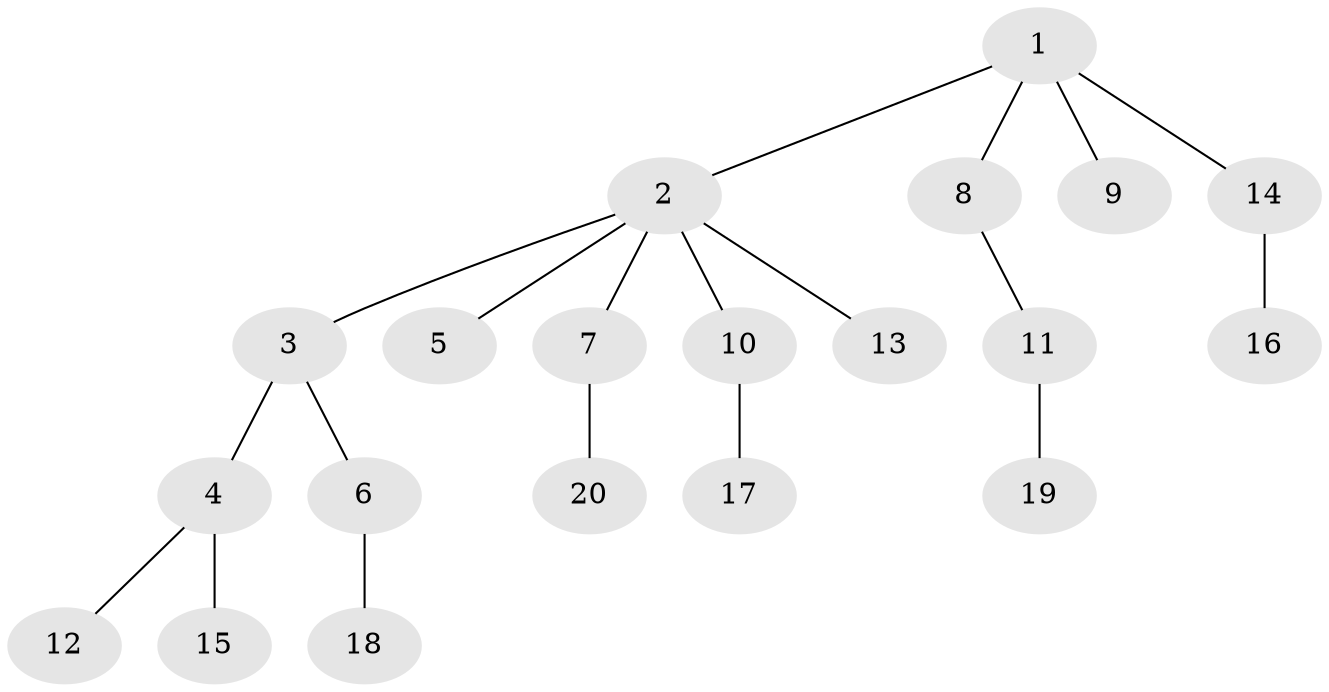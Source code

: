 // Generated by graph-tools (version 1.1) at 2025/46/02/15/25 05:46:28]
// undirected, 20 vertices, 19 edges
graph export_dot {
graph [start="1"]
  node [color=gray90,style=filled];
  1;
  2;
  3;
  4;
  5;
  6;
  7;
  8;
  9;
  10;
  11;
  12;
  13;
  14;
  15;
  16;
  17;
  18;
  19;
  20;
  1 -- 2;
  1 -- 8;
  1 -- 9;
  1 -- 14;
  2 -- 3;
  2 -- 5;
  2 -- 7;
  2 -- 10;
  2 -- 13;
  3 -- 4;
  3 -- 6;
  4 -- 12;
  4 -- 15;
  6 -- 18;
  7 -- 20;
  8 -- 11;
  10 -- 17;
  11 -- 19;
  14 -- 16;
}
